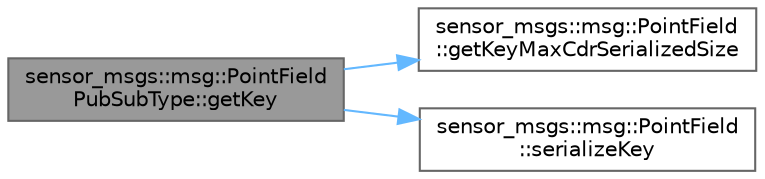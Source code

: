 digraph "sensor_msgs::msg::PointFieldPubSubType::getKey"
{
 // INTERACTIVE_SVG=YES
 // LATEX_PDF_SIZE
  bgcolor="transparent";
  edge [fontname=Helvetica,fontsize=10,labelfontname=Helvetica,labelfontsize=10];
  node [fontname=Helvetica,fontsize=10,shape=box,height=0.2,width=0.4];
  rankdir="LR";
  Node1 [id="Node000001",label="sensor_msgs::msg::PointField\lPubSubType::getKey",height=0.2,width=0.4,color="gray40", fillcolor="grey60", style="filled", fontcolor="black",tooltip=" "];
  Node1 -> Node2 [id="edge1_Node000001_Node000002",color="steelblue1",style="solid",tooltip=" "];
  Node2 [id="Node000002",label="sensor_msgs::msg::PointField\l::getKeyMaxCdrSerializedSize",height=0.2,width=0.4,color="grey40", fillcolor="white", style="filled",URL="$d4/d87/classsensor__msgs_1_1msg_1_1PointField.html#a62325be0ca3a012b4720f01cfe331b55",tooltip="This function returns the maximum serialized size of the Key of an object depending on the buffer ali..."];
  Node1 -> Node3 [id="edge2_Node000001_Node000003",color="steelblue1",style="solid",tooltip=" "];
  Node3 [id="Node000003",label="sensor_msgs::msg::PointField\l::serializeKey",height=0.2,width=0.4,color="grey40", fillcolor="white", style="filled",URL="$d4/d87/classsensor__msgs_1_1msg_1_1PointField.html#afcc708b1793e42cd65ff5b48735c8a6e",tooltip="This function serializes the key members of an object using CDR serialization."];
}
